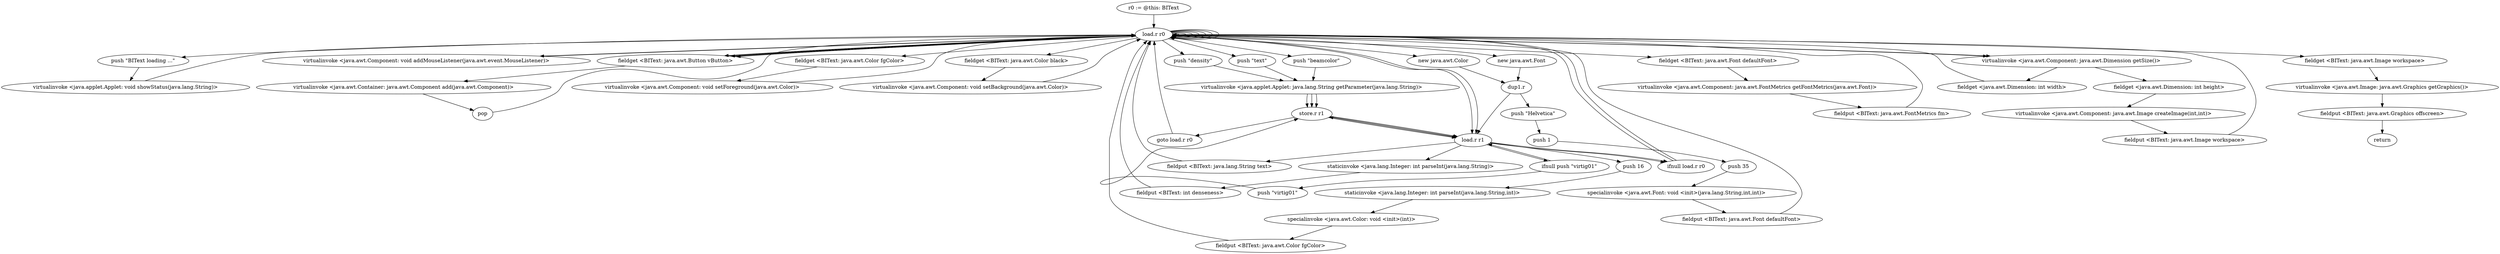 digraph "" {
    "r0 := @this: BIText"
    "load.r r0"
    "r0 := @this: BIText"->"load.r r0";
    "push \"BIText loading ...\""
    "load.r r0"->"push \"BIText loading ...\"";
    "virtualinvoke <java.applet.Applet: void showStatus(java.lang.String)>"
    "push \"BIText loading ...\""->"virtualinvoke <java.applet.Applet: void showStatus(java.lang.String)>";
    "virtualinvoke <java.applet.Applet: void showStatus(java.lang.String)>"->"load.r r0";
    "load.r r0"->"load.r r0";
    "virtualinvoke <java.awt.Component: void addMouseListener(java.awt.event.MouseListener)>"
    "load.r r0"->"virtualinvoke <java.awt.Component: void addMouseListener(java.awt.event.MouseListener)>";
    "virtualinvoke <java.awt.Component: void addMouseListener(java.awt.event.MouseListener)>"->"load.r r0";
    "fieldget <BIText: java.awt.Button vButton>"
    "load.r r0"->"fieldget <BIText: java.awt.Button vButton>";
    "fieldget <BIText: java.awt.Button vButton>"->"load.r r0";
    "fieldget <BIText: java.awt.Color fgColor>"
    "load.r r0"->"fieldget <BIText: java.awt.Color fgColor>";
    "virtualinvoke <java.awt.Component: void setForeground(java.awt.Color)>"
    "fieldget <BIText: java.awt.Color fgColor>"->"virtualinvoke <java.awt.Component: void setForeground(java.awt.Color)>";
    "virtualinvoke <java.awt.Component: void setForeground(java.awt.Color)>"->"load.r r0";
    "load.r r0"->"fieldget <BIText: java.awt.Button vButton>";
    "fieldget <BIText: java.awt.Button vButton>"->"load.r r0";
    "fieldget <BIText: java.awt.Color black>"
    "load.r r0"->"fieldget <BIText: java.awt.Color black>";
    "virtualinvoke <java.awt.Component: void setBackground(java.awt.Color)>"
    "fieldget <BIText: java.awt.Color black>"->"virtualinvoke <java.awt.Component: void setBackground(java.awt.Color)>";
    "virtualinvoke <java.awt.Component: void setBackground(java.awt.Color)>"->"load.r r0";
    "load.r r0"->"load.r r0";
    "load.r r0"->"fieldget <BIText: java.awt.Button vButton>";
    "virtualinvoke <java.awt.Container: java.awt.Component add(java.awt.Component)>"
    "fieldget <BIText: java.awt.Button vButton>"->"virtualinvoke <java.awt.Container: java.awt.Component add(java.awt.Component)>";
    "pop"
    "virtualinvoke <java.awt.Container: java.awt.Component add(java.awt.Component)>"->"pop";
    "pop"->"load.r r0";
    "push \"text\""
    "load.r r0"->"push \"text\"";
    "virtualinvoke <java.applet.Applet: java.lang.String getParameter(java.lang.String)>"
    "push \"text\""->"virtualinvoke <java.applet.Applet: java.lang.String getParameter(java.lang.String)>";
    "store.r r1"
    "virtualinvoke <java.applet.Applet: java.lang.String getParameter(java.lang.String)>"->"store.r r1";
    "load.r r1"
    "store.r r1"->"load.r r1";
    "ifnull push \"virtig01\""
    "load.r r1"->"ifnull push \"virtig01\"";
    "ifnull push \"virtig01\""->"load.r r1";
    "load.r r1"->"store.r r1";
    "goto load.r r0"
    "store.r r1"->"goto load.r r0";
    "goto load.r r0"->"load.r r0";
    "load.r r0"->"load.r r1";
    "fieldput <BIText: java.lang.String text>"
    "load.r r1"->"fieldput <BIText: java.lang.String text>";
    "fieldput <BIText: java.lang.String text>"->"load.r r0";
    "push \"beamcolor\""
    "load.r r0"->"push \"beamcolor\"";
    "push \"beamcolor\""->"virtualinvoke <java.applet.Applet: java.lang.String getParameter(java.lang.String)>";
    "virtualinvoke <java.applet.Applet: java.lang.String getParameter(java.lang.String)>"->"store.r r1";
    "store.r r1"->"load.r r1";
    "ifnull load.r r0"
    "load.r r1"->"ifnull load.r r0";
    "ifnull load.r r0"->"load.r r0";
    "new java.awt.Color"
    "load.r r0"->"new java.awt.Color";
    "dup1.r"
    "new java.awt.Color"->"dup1.r";
    "dup1.r"->"load.r r1";
    "push 16"
    "load.r r1"->"push 16";
    "staticinvoke <java.lang.Integer: int parseInt(java.lang.String,int)>"
    "push 16"->"staticinvoke <java.lang.Integer: int parseInt(java.lang.String,int)>";
    "specialinvoke <java.awt.Color: void <init>(int)>"
    "staticinvoke <java.lang.Integer: int parseInt(java.lang.String,int)>"->"specialinvoke <java.awt.Color: void <init>(int)>";
    "fieldput <BIText: java.awt.Color fgColor>"
    "specialinvoke <java.awt.Color: void <init>(int)>"->"fieldput <BIText: java.awt.Color fgColor>";
    "fieldput <BIText: java.awt.Color fgColor>"->"load.r r0";
    "push \"density\""
    "load.r r0"->"push \"density\"";
    "push \"density\""->"virtualinvoke <java.applet.Applet: java.lang.String getParameter(java.lang.String)>";
    "virtualinvoke <java.applet.Applet: java.lang.String getParameter(java.lang.String)>"->"store.r r1";
    "store.r r1"->"load.r r1";
    "load.r r1"->"ifnull load.r r0";
    "ifnull load.r r0"->"load.r r0";
    "load.r r0"->"load.r r1";
    "staticinvoke <java.lang.Integer: int parseInt(java.lang.String)>"
    "load.r r1"->"staticinvoke <java.lang.Integer: int parseInt(java.lang.String)>";
    "fieldput <BIText: int denseness>"
    "staticinvoke <java.lang.Integer: int parseInt(java.lang.String)>"->"fieldput <BIText: int denseness>";
    "fieldput <BIText: int denseness>"->"load.r r0";
    "new java.awt.Font"
    "load.r r0"->"new java.awt.Font";
    "new java.awt.Font"->"dup1.r";
    "push \"Helvetica\""
    "dup1.r"->"push \"Helvetica\"";
    "push 1"
    "push \"Helvetica\""->"push 1";
    "push 35"
    "push 1"->"push 35";
    "specialinvoke <java.awt.Font: void <init>(java.lang.String,int,int)>"
    "push 35"->"specialinvoke <java.awt.Font: void <init>(java.lang.String,int,int)>";
    "fieldput <BIText: java.awt.Font defaultFont>"
    "specialinvoke <java.awt.Font: void <init>(java.lang.String,int,int)>"->"fieldput <BIText: java.awt.Font defaultFont>";
    "fieldput <BIText: java.awt.Font defaultFont>"->"load.r r0";
    "load.r r0"->"load.r r0";
    "load.r r0"->"load.r r0";
    "fieldget <BIText: java.awt.Font defaultFont>"
    "load.r r0"->"fieldget <BIText: java.awt.Font defaultFont>";
    "virtualinvoke <java.awt.Component: java.awt.FontMetrics getFontMetrics(java.awt.Font)>"
    "fieldget <BIText: java.awt.Font defaultFont>"->"virtualinvoke <java.awt.Component: java.awt.FontMetrics getFontMetrics(java.awt.Font)>";
    "fieldput <BIText: java.awt.FontMetrics fm>"
    "virtualinvoke <java.awt.Component: java.awt.FontMetrics getFontMetrics(java.awt.Font)>"->"fieldput <BIText: java.awt.FontMetrics fm>";
    "fieldput <BIText: java.awt.FontMetrics fm>"->"load.r r0";
    "load.r r0"->"load.r r0";
    "load.r r0"->"load.r r0";
    "virtualinvoke <java.awt.Component: java.awt.Dimension getSize()>"
    "load.r r0"->"virtualinvoke <java.awt.Component: java.awt.Dimension getSize()>";
    "fieldget <java.awt.Dimension: int width>"
    "virtualinvoke <java.awt.Component: java.awt.Dimension getSize()>"->"fieldget <java.awt.Dimension: int width>";
    "fieldget <java.awt.Dimension: int width>"->"load.r r0";
    "load.r r0"->"virtualinvoke <java.awt.Component: java.awt.Dimension getSize()>";
    "fieldget <java.awt.Dimension: int height>"
    "virtualinvoke <java.awt.Component: java.awt.Dimension getSize()>"->"fieldget <java.awt.Dimension: int height>";
    "virtualinvoke <java.awt.Component: java.awt.Image createImage(int,int)>"
    "fieldget <java.awt.Dimension: int height>"->"virtualinvoke <java.awt.Component: java.awt.Image createImage(int,int)>";
    "fieldput <BIText: java.awt.Image workspace>"
    "virtualinvoke <java.awt.Component: java.awt.Image createImage(int,int)>"->"fieldput <BIText: java.awt.Image workspace>";
    "fieldput <BIText: java.awt.Image workspace>"->"load.r r0";
    "load.r r0"->"load.r r0";
    "fieldget <BIText: java.awt.Image workspace>"
    "load.r r0"->"fieldget <BIText: java.awt.Image workspace>";
    "virtualinvoke <java.awt.Image: java.awt.Graphics getGraphics()>"
    "fieldget <BIText: java.awt.Image workspace>"->"virtualinvoke <java.awt.Image: java.awt.Graphics getGraphics()>";
    "fieldput <BIText: java.awt.Graphics offscreen>"
    "virtualinvoke <java.awt.Image: java.awt.Graphics getGraphics()>"->"fieldput <BIText: java.awt.Graphics offscreen>";
    "return"
    "fieldput <BIText: java.awt.Graphics offscreen>"->"return";
    "push \"virtig01\""
    "ifnull push \"virtig01\""->"push \"virtig01\"";
    "push \"virtig01\""->"store.r r1";
}
